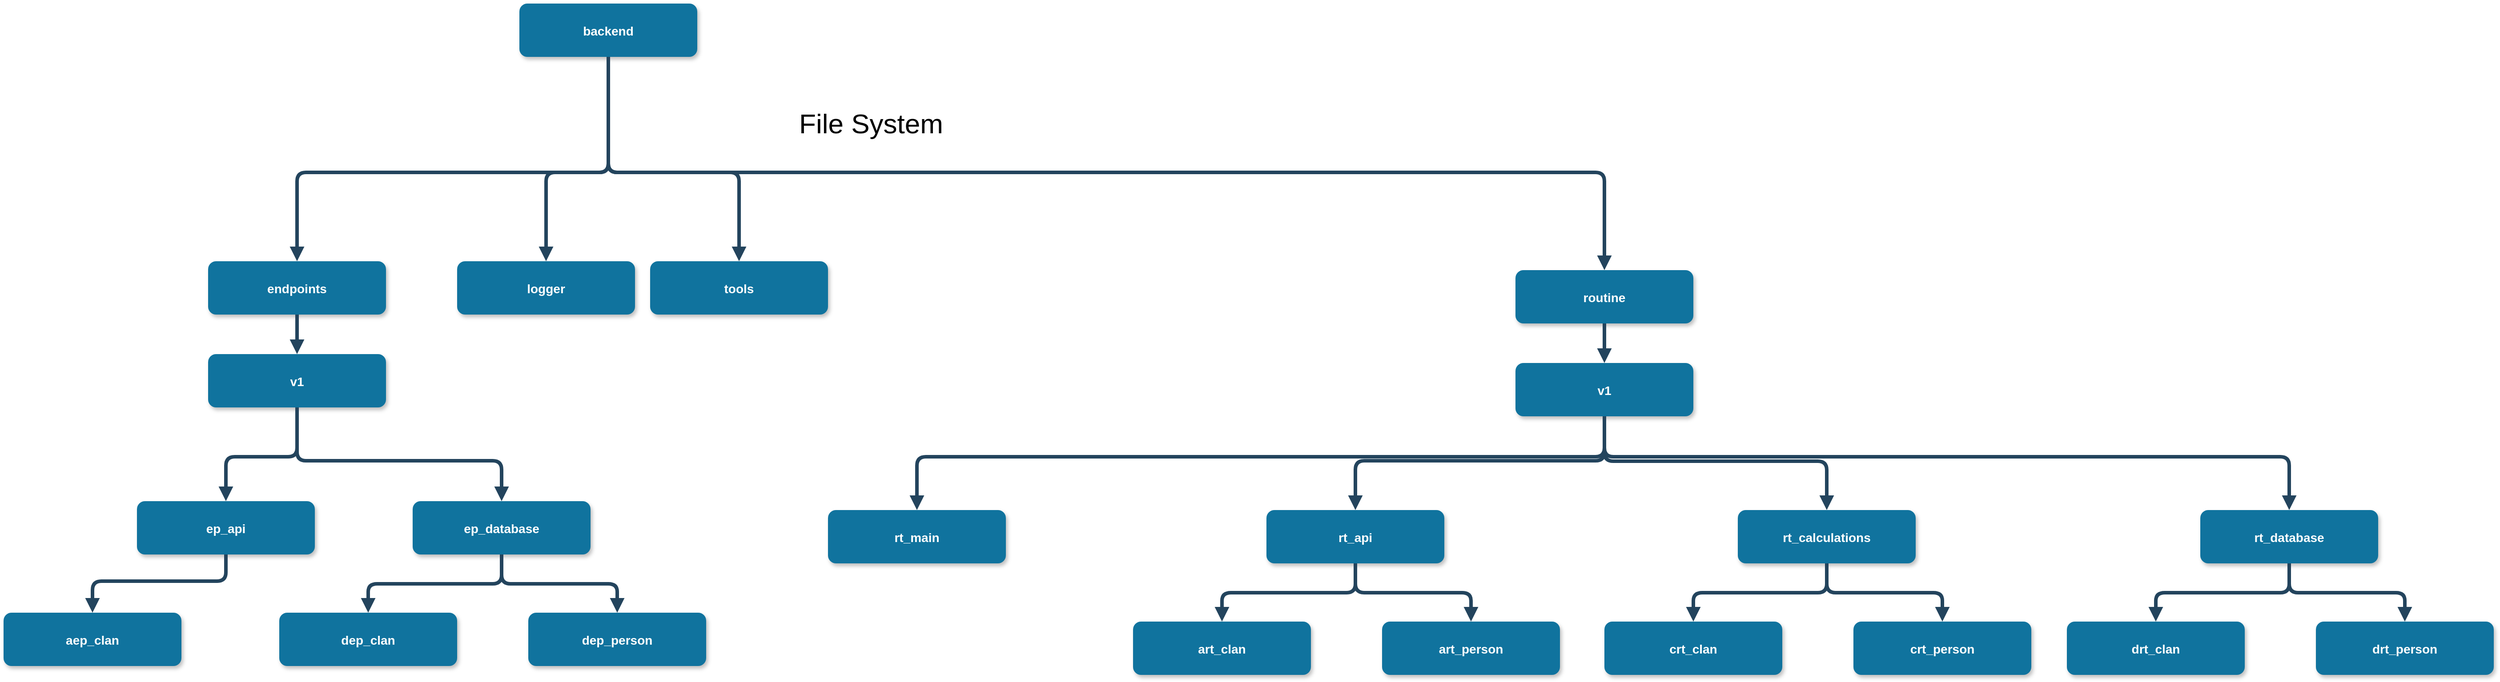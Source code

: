 <mxfile version="21.2.8" type="device">
  <diagram name="Page-1" id="97916047-d0de-89f5-080d-49f4d83e522f">
    <mxGraphModel dx="2600" dy="1680" grid="1" gridSize="10" guides="1" tooltips="1" connect="1" arrows="1" fold="1" page="1" pageScale="1.5" pageWidth="1169" pageHeight="827" background="none" math="0" shadow="0">
      <root>
        <mxCell id="0" />
        <mxCell id="1" parent="0" />
        <mxCell id="2" value="backend" style="rounded=1;fillColor=#10739E;strokeColor=none;shadow=1;gradientColor=none;fontStyle=1;fontColor=#FFFFFF;fontSize=14;" parent="1" vertex="1">
          <mxGeometry x="730" y="240" width="200" height="60" as="geometry" />
        </mxCell>
        <mxCell id="6" value="endpoints" style="rounded=1;fillColor=#10739E;strokeColor=none;shadow=1;gradientColor=none;fontStyle=1;fontColor=#FFFFFF;fontSize=14;" parent="1" vertex="1">
          <mxGeometry x="380" y="530" width="200" height="60" as="geometry" />
        </mxCell>
        <mxCell id="32" value="" style="edgeStyle=elbowEdgeStyle;elbow=vertical;strokeWidth=4;endArrow=block;endFill=1;fontStyle=1;strokeColor=#23445D;exitX=0.5;exitY=1;exitDx=0;exitDy=0;" parent="1" source="2" target="6" edge="1">
          <mxGeometry x="22" y="165.5" width="100" height="100" as="geometry">
            <mxPoint x="772" y="405.5" as="sourcePoint" />
            <mxPoint x="122" y="165.5" as="targetPoint" />
            <Array as="points">
              <mxPoint x="810" y="430" />
              <mxPoint x="670" y="430" />
              <mxPoint x="970" y="430" />
            </Array>
          </mxGeometry>
        </mxCell>
        <mxCell id="crBfl8uqIK3-YDZzxL5N-55" value="" style="edgeStyle=elbowEdgeStyle;elbow=vertical;strokeWidth=4;endArrow=block;endFill=1;fontStyle=1;strokeColor=#23445D;exitX=0.5;exitY=1;exitDx=0;exitDy=0;entryX=0.5;entryY=0;entryDx=0;entryDy=0;" parent="1" source="2" target="crBfl8uqIK3-YDZzxL5N-65" edge="1">
          <mxGeometry x="20" y="166" width="100" height="100" as="geometry">
            <mxPoint x="770" y="405.5" as="sourcePoint" />
            <mxPoint x="1720" y="460" as="targetPoint" />
            <Array as="points">
              <mxPoint x="1080" y="430" />
              <mxPoint x="980" y="429" />
            </Array>
          </mxGeometry>
        </mxCell>
        <mxCell id="crBfl8uqIK3-YDZzxL5N-57" value="v1" style="rounded=1;fillColor=#10739E;strokeColor=none;shadow=1;gradientColor=none;fontStyle=1;fontColor=#FFFFFF;fontSize=14;" parent="1" vertex="1">
          <mxGeometry x="380" y="634.5" width="200" height="60" as="geometry" />
        </mxCell>
        <mxCell id="crBfl8uqIK3-YDZzxL5N-58" value="ep_api" style="rounded=1;fillColor=#10739E;strokeColor=none;shadow=1;gradientColor=none;fontStyle=1;fontColor=#FFFFFF;fontSize=14;" parent="1" vertex="1">
          <mxGeometry x="300" y="800" width="200" height="60" as="geometry" />
        </mxCell>
        <mxCell id="crBfl8uqIK3-YDZzxL5N-59" value="ep_database" style="rounded=1;fillColor=#10739E;strokeColor=none;shadow=1;gradientColor=none;fontStyle=1;fontColor=#FFFFFF;fontSize=14;" parent="1" vertex="1">
          <mxGeometry x="610" y="800" width="200" height="60" as="geometry" />
        </mxCell>
        <mxCell id="crBfl8uqIK3-YDZzxL5N-60" value="" style="edgeStyle=elbowEdgeStyle;elbow=vertical;strokeWidth=4;endArrow=block;endFill=1;fontStyle=1;strokeColor=#23445D;exitX=0.5;exitY=1;exitDx=0;exitDy=0;entryX=0.5;entryY=0;entryDx=0;entryDy=0;" parent="1" source="crBfl8uqIK3-YDZzxL5N-57" target="crBfl8uqIK3-YDZzxL5N-59" edge="1">
          <mxGeometry x="-372" y="804.5" width="100" height="100" as="geometry">
            <mxPoint x="380" y="904.5" as="sourcePoint" />
            <mxPoint x="1328" y="1098.5" as="targetPoint" />
            <Array as="points">
              <mxPoint x="720" y="754.5" />
            </Array>
          </mxGeometry>
        </mxCell>
        <mxCell id="crBfl8uqIK3-YDZzxL5N-61" value="" style="edgeStyle=elbowEdgeStyle;elbow=vertical;strokeWidth=4;endArrow=block;endFill=1;fontStyle=1;strokeColor=#23445D;exitX=0.5;exitY=1;exitDx=0;exitDy=0;entryX=0.5;entryY=0;entryDx=0;entryDy=0;" parent="1" source="crBfl8uqIK3-YDZzxL5N-57" target="crBfl8uqIK3-YDZzxL5N-58" edge="1">
          <mxGeometry x="-362" y="814.5" width="100" height="100" as="geometry">
            <mxPoint x="710" y="714.5" as="sourcePoint" />
            <mxPoint x="920" y="804.5" as="targetPoint" />
            <Array as="points">
              <mxPoint x="390" y="750" />
              <mxPoint x="470" y="750" />
              <mxPoint x="660" y="754.5" />
              <mxPoint x="730" y="764.5" />
            </Array>
          </mxGeometry>
        </mxCell>
        <mxCell id="crBfl8uqIK3-YDZzxL5N-62" value="aep_clan" style="rounded=1;fillColor=#10739E;strokeColor=none;shadow=1;gradientColor=none;fontStyle=1;fontColor=#FFFFFF;fontSize=14;" parent="1" vertex="1">
          <mxGeometry x="150" y="925.5" width="200" height="60" as="geometry" />
        </mxCell>
        <mxCell id="crBfl8uqIK3-YDZzxL5N-64" value="" style="edgeStyle=elbowEdgeStyle;elbow=vertical;strokeWidth=4;endArrow=block;endFill=1;fontStyle=1;strokeColor=#23445D;exitX=0.5;exitY=1;exitDx=0;exitDy=0;entryX=0.5;entryY=0;entryDx=0;entryDy=0;" parent="1" source="crBfl8uqIK3-YDZzxL5N-58" target="crBfl8uqIK3-YDZzxL5N-62" edge="1">
          <mxGeometry x="-412" y="994.5" width="100" height="100" as="geometry">
            <mxPoint x="650" y="884.5" as="sourcePoint" />
            <mxPoint x="440" y="974.5" as="targetPoint" />
            <Array as="points">
              <mxPoint x="290" y="890" />
              <mxPoint x="680" y="944.5" />
            </Array>
          </mxGeometry>
        </mxCell>
        <mxCell id="crBfl8uqIK3-YDZzxL5N-65" value="routine" style="rounded=1;fillColor=#10739E;strokeColor=none;shadow=1;gradientColor=none;fontStyle=1;fontColor=#FFFFFF;fontSize=14;" parent="1" vertex="1">
          <mxGeometry x="1850" y="540" width="200" height="60" as="geometry" />
        </mxCell>
        <mxCell id="crBfl8uqIK3-YDZzxL5N-66" value="" style="edgeStyle=elbowEdgeStyle;elbow=vertical;strokeWidth=4;endArrow=block;endFill=1;fontStyle=1;strokeColor=#23445D;exitX=0.5;exitY=1;exitDx=0;exitDy=0;entryX=0.5;entryY=0;entryDx=0;entryDy=0;" parent="1" source="6" target="crBfl8uqIK3-YDZzxL5N-57" edge="1">
          <mxGeometry x="-582" y="804.5" width="100" height="100" as="geometry">
            <mxPoint x="490" y="704.5" as="sourcePoint" />
            <mxPoint x="700" y="794.5" as="targetPoint" />
            <Array as="points" />
          </mxGeometry>
        </mxCell>
        <mxCell id="crBfl8uqIK3-YDZzxL5N-67" value="v1" style="rounded=1;fillColor=#10739E;strokeColor=none;shadow=1;gradientColor=none;fontStyle=1;fontColor=#FFFFFF;fontSize=14;" parent="1" vertex="1">
          <mxGeometry x="1850" y="644.5" width="200" height="60" as="geometry" />
        </mxCell>
        <mxCell id="crBfl8uqIK3-YDZzxL5N-68" value="" style="edgeStyle=elbowEdgeStyle;elbow=vertical;strokeWidth=4;endArrow=block;endFill=1;fontStyle=1;strokeColor=#23445D;exitX=0.5;exitY=1;exitDx=0;exitDy=0;entryX=0.5;entryY=0;entryDx=0;entryDy=0;" parent="1" source="crBfl8uqIK3-YDZzxL5N-65" target="crBfl8uqIK3-YDZzxL5N-67" edge="1">
          <mxGeometry x="188" y="824.5" width="100" height="100" as="geometry">
            <mxPoint x="1250" y="610.5" as="sourcePoint" />
            <mxPoint x="1250" y="654.5" as="targetPoint" />
            <Array as="points" />
          </mxGeometry>
        </mxCell>
        <mxCell id="crBfl8uqIK3-YDZzxL5N-69" value="rt_api" style="rounded=1;fillColor=#10739E;strokeColor=none;shadow=1;gradientColor=none;fontStyle=1;fontColor=#FFFFFF;fontSize=14;" parent="1" vertex="1">
          <mxGeometry x="1570" y="810" width="200" height="60" as="geometry" />
        </mxCell>
        <mxCell id="crBfl8uqIK3-YDZzxL5N-71" value="rt_calculations" style="rounded=1;fillColor=#10739E;strokeColor=none;shadow=1;gradientColor=none;fontStyle=1;fontColor=#FFFFFF;fontSize=14;" parent="1" vertex="1">
          <mxGeometry x="2100" y="810" width="200" height="60" as="geometry" />
        </mxCell>
        <mxCell id="crBfl8uqIK3-YDZzxL5N-72" value="" style="edgeStyle=elbowEdgeStyle;elbow=vertical;strokeWidth=4;endArrow=block;endFill=1;fontStyle=1;strokeColor=#23445D;exitX=0.5;exitY=1;exitDx=0;exitDy=0;entryX=0.5;entryY=0;entryDx=0;entryDy=0;" parent="1" source="crBfl8uqIK3-YDZzxL5N-67" target="crBfl8uqIK3-YDZzxL5N-71" edge="1">
          <mxGeometry x="78" y="814.5" width="100" height="100" as="geometry">
            <mxPoint x="1150" y="714.5" as="sourcePoint" />
            <mxPoint x="1360" y="804.5" as="targetPoint" />
            <Array as="points">
              <mxPoint x="1960" y="755" />
              <mxPoint x="1990" y="754.5" />
              <mxPoint x="1990" y="724.5" />
            </Array>
          </mxGeometry>
        </mxCell>
        <mxCell id="crBfl8uqIK3-YDZzxL5N-73" value="" style="edgeStyle=elbowEdgeStyle;elbow=vertical;strokeWidth=4;endArrow=block;endFill=1;fontStyle=1;strokeColor=#23445D;exitX=0.5;exitY=1;exitDx=0;exitDy=0;entryX=0.5;entryY=0;entryDx=0;entryDy=0;" parent="1" source="crBfl8uqIK3-YDZzxL5N-67" target="crBfl8uqIK3-YDZzxL5N-69" edge="1">
          <mxGeometry x="88" y="824.5" width="100" height="100" as="geometry">
            <mxPoint x="1860" y="714.5" as="sourcePoint" />
            <mxPoint x="2050" y="804.5" as="targetPoint" />
            <Array as="points">
              <mxPoint x="1820" y="754.5" />
              <mxPoint x="2000" y="734.5" />
            </Array>
          </mxGeometry>
        </mxCell>
        <mxCell id="crBfl8uqIK3-YDZzxL5N-75" value="" style="shape=image;verticalLabelPosition=bottom;labelBackgroundColor=default;verticalAlign=top;aspect=fixed;imageAspect=0;image=https://user-images.githubusercontent.com/727262/40395108-6bcc327a-5e1e-11e8-9f76-3917983b8563.png;" parent="1" vertex="1">
          <mxGeometry x="840" y="270" width="214.92" height="190" as="geometry" />
        </mxCell>
        <mxCell id="crBfl8uqIK3-YDZzxL5N-77" value="&lt;font style=&quot;font-size: 31px;&quot;&gt;File System&lt;/font&gt;" style="text;html=1;align=center;verticalAlign=middle;resizable=0;points=[];autosize=1;strokeColor=none;fillColor=none;" parent="1" vertex="1">
          <mxGeometry x="1030" y="350" width="190" height="50" as="geometry" />
        </mxCell>
        <mxCell id="crBfl8uqIK3-YDZzxL5N-79" value="logger" style="rounded=1;fillColor=#10739E;strokeColor=none;shadow=1;gradientColor=none;fontStyle=1;fontColor=#FFFFFF;fontSize=14;" parent="1" vertex="1">
          <mxGeometry x="660" y="530" width="200" height="60" as="geometry" />
        </mxCell>
        <mxCell id="crBfl8uqIK3-YDZzxL5N-80" value="" style="edgeStyle=elbowEdgeStyle;elbow=vertical;strokeWidth=4;endArrow=block;endFill=1;fontStyle=1;strokeColor=#23445D;exitX=0.5;exitY=1;exitDx=0;exitDy=0;entryX=0.5;entryY=0;entryDx=0;entryDy=0;" parent="1" source="2" target="crBfl8uqIK3-YDZzxL5N-79" edge="1">
          <mxGeometry x="30" y="176" width="100" height="100" as="geometry">
            <mxPoint x="782" y="276" as="sourcePoint" />
            <mxPoint x="1150" y="530" as="targetPoint" />
            <Array as="points">
              <mxPoint x="830" y="430" />
              <mxPoint x="1210" y="430" />
              <mxPoint x="990" y="439" />
            </Array>
          </mxGeometry>
        </mxCell>
        <mxCell id="crBfl8uqIK3-YDZzxL5N-97" value="dep_clan" style="rounded=1;fillColor=#10739E;strokeColor=none;shadow=1;gradientColor=none;fontStyle=1;fontColor=#FFFFFF;fontSize=14;" parent="1" vertex="1">
          <mxGeometry x="460" y="925.5" width="200" height="60" as="geometry" />
        </mxCell>
        <mxCell id="crBfl8uqIK3-YDZzxL5N-98" value="dep_person" style="rounded=1;fillColor=#10739E;strokeColor=none;shadow=1;gradientColor=none;fontStyle=1;fontColor=#FFFFFF;fontSize=14;" parent="1" vertex="1">
          <mxGeometry x="740" y="925.5" width="200" height="60" as="geometry" />
        </mxCell>
        <mxCell id="crBfl8uqIK3-YDZzxL5N-99" value="" style="edgeStyle=elbowEdgeStyle;elbow=vertical;strokeWidth=4;endArrow=block;endFill=1;fontStyle=1;strokeColor=#23445D;exitX=0.5;exitY=1;exitDx=0;exitDy=0;entryX=0.5;entryY=0;entryDx=0;entryDy=0;" parent="1" source="crBfl8uqIK3-YDZzxL5N-59" target="crBfl8uqIK3-YDZzxL5N-98" edge="1">
          <mxGeometry x="-522" y="820" width="100" height="100" as="geometry">
            <mxPoint x="550" y="720.5" as="sourcePoint" />
            <mxPoint x="720" y="810.5" as="targetPoint" />
            <Array as="points" />
          </mxGeometry>
        </mxCell>
        <mxCell id="crBfl8uqIK3-YDZzxL5N-100" value="" style="edgeStyle=elbowEdgeStyle;elbow=vertical;strokeWidth=4;endArrow=block;endFill=1;fontStyle=1;strokeColor=#23445D;exitX=0.5;exitY=1;exitDx=0;exitDy=0;" parent="1" source="crBfl8uqIK3-YDZzxL5N-59" target="crBfl8uqIK3-YDZzxL5N-97" edge="1">
          <mxGeometry x="-512" y="830" width="100" height="100" as="geometry">
            <mxPoint x="720" y="870.5" as="sourcePoint" />
            <mxPoint x="860" y="915.5" as="targetPoint" />
            <Array as="points" />
          </mxGeometry>
        </mxCell>
        <mxCell id="sljdsu7152MiVo1gnj1H-32" value="" style="edgeStyle=elbowEdgeStyle;elbow=vertical;strokeWidth=4;endArrow=block;endFill=1;fontStyle=1;strokeColor=#23445D;exitX=0.5;exitY=1;exitDx=0;exitDy=0;entryX=0.5;entryY=0;entryDx=0;entryDy=0;" parent="1" source="2" target="sljdsu7152MiVo1gnj1H-33" edge="1">
          <mxGeometry x="40" y="186" width="100" height="100" as="geometry">
            <mxPoint x="1150" y="300" as="sourcePoint" />
            <mxPoint x="2460" y="470" as="targetPoint" />
            <Array as="points">
              <mxPoint x="840" y="430" />
              <mxPoint x="1130" y="430" />
              <mxPoint x="1940" y="430" />
              <mxPoint x="1220" y="440" />
              <mxPoint x="1000" y="449" />
            </Array>
          </mxGeometry>
        </mxCell>
        <mxCell id="sljdsu7152MiVo1gnj1H-33" value="tools" style="rounded=1;fillColor=#10739E;strokeColor=none;shadow=1;gradientColor=none;fontStyle=1;fontColor=#FFFFFF;fontSize=14;" parent="1" vertex="1">
          <mxGeometry x="877" y="530" width="200" height="60" as="geometry" />
        </mxCell>
        <mxCell id="MCm9tMAT7_H-05nj-eDJ-32" value="rt_main" style="rounded=1;fillColor=#10739E;strokeColor=none;shadow=1;gradientColor=none;fontStyle=1;fontColor=#FFFFFF;fontSize=14;" vertex="1" parent="1">
          <mxGeometry x="1077" y="810" width="200" height="60" as="geometry" />
        </mxCell>
        <mxCell id="MCm9tMAT7_H-05nj-eDJ-33" value="rt_database" style="rounded=1;fillColor=#10739E;strokeColor=none;shadow=1;gradientColor=none;fontStyle=1;fontColor=#FFFFFF;fontSize=14;" vertex="1" parent="1">
          <mxGeometry x="2620" y="810" width="200" height="60" as="geometry" />
        </mxCell>
        <mxCell id="MCm9tMAT7_H-05nj-eDJ-34" value="" style="edgeStyle=elbowEdgeStyle;elbow=vertical;strokeWidth=4;endArrow=block;endFill=1;fontStyle=1;strokeColor=#23445D;entryX=0.5;entryY=0;entryDx=0;entryDy=0;exitX=0.5;exitY=1;exitDx=0;exitDy=0;" edge="1" parent="1" source="crBfl8uqIK3-YDZzxL5N-67" target="MCm9tMAT7_H-05nj-eDJ-32">
          <mxGeometry x="98" y="834.5" width="100" height="100" as="geometry">
            <mxPoint x="1670" y="720" as="sourcePoint" />
            <mxPoint x="1690" y="805" as="targetPoint" />
            <Array as="points">
              <mxPoint x="1490" y="750" />
              <mxPoint x="2010" y="744.5" />
            </Array>
          </mxGeometry>
        </mxCell>
        <mxCell id="MCm9tMAT7_H-05nj-eDJ-35" value="" style="edgeStyle=elbowEdgeStyle;elbow=vertical;strokeWidth=4;endArrow=block;endFill=1;fontStyle=1;strokeColor=#23445D;exitX=0.5;exitY=1;exitDx=0;exitDy=0;" edge="1" parent="1" source="crBfl8uqIK3-YDZzxL5N-67" target="MCm9tMAT7_H-05nj-eDJ-33">
          <mxGeometry x="108" y="844.5" width="100" height="100" as="geometry">
            <mxPoint x="1870" y="725" as="sourcePoint" />
            <mxPoint x="1700" y="815" as="targetPoint" />
            <Array as="points">
              <mxPoint x="2110" y="750" />
              <mxPoint x="2020" y="754.5" />
            </Array>
          </mxGeometry>
        </mxCell>
        <mxCell id="MCm9tMAT7_H-05nj-eDJ-40" value="art_clan" style="rounded=1;fillColor=#10739E;strokeColor=none;shadow=1;gradientColor=none;fontStyle=1;fontColor=#FFFFFF;fontSize=14;" vertex="1" parent="1">
          <mxGeometry x="1420" y="935.5" width="200" height="60" as="geometry" />
        </mxCell>
        <mxCell id="MCm9tMAT7_H-05nj-eDJ-41" value="art_person" style="rounded=1;fillColor=#10739E;strokeColor=none;shadow=1;gradientColor=none;fontStyle=1;fontColor=#FFFFFF;fontSize=14;" vertex="1" parent="1">
          <mxGeometry x="1700" y="935.5" width="200" height="60" as="geometry" />
        </mxCell>
        <mxCell id="MCm9tMAT7_H-05nj-eDJ-42" value="" style="edgeStyle=elbowEdgeStyle;elbow=vertical;strokeWidth=4;endArrow=block;endFill=1;fontStyle=1;strokeColor=#23445D;exitX=0.5;exitY=1;exitDx=0;exitDy=0;entryX=0.5;entryY=0;entryDx=0;entryDy=0;" edge="1" parent="1" target="MCm9tMAT7_H-05nj-eDJ-41">
          <mxGeometry x="438" y="830" width="100" height="100" as="geometry">
            <mxPoint x="1670" y="870" as="sourcePoint" />
            <mxPoint x="1680" y="820.5" as="targetPoint" />
            <Array as="points" />
          </mxGeometry>
        </mxCell>
        <mxCell id="MCm9tMAT7_H-05nj-eDJ-43" value="" style="edgeStyle=elbowEdgeStyle;elbow=vertical;strokeWidth=4;endArrow=block;endFill=1;fontStyle=1;strokeColor=#23445D;exitX=0.5;exitY=1;exitDx=0;exitDy=0;" edge="1" parent="1" target="MCm9tMAT7_H-05nj-eDJ-40">
          <mxGeometry x="448" y="840" width="100" height="100" as="geometry">
            <mxPoint x="1670" y="870" as="sourcePoint" />
            <mxPoint x="1820" y="925.5" as="targetPoint" />
            <Array as="points" />
          </mxGeometry>
        </mxCell>
        <mxCell id="MCm9tMAT7_H-05nj-eDJ-44" value="drt_clan" style="rounded=1;fillColor=#10739E;strokeColor=none;shadow=1;gradientColor=none;fontStyle=1;fontColor=#FFFFFF;fontSize=14;" vertex="1" parent="1">
          <mxGeometry x="2470" y="935.5" width="200" height="60" as="geometry" />
        </mxCell>
        <mxCell id="MCm9tMAT7_H-05nj-eDJ-45" value="drt_person" style="rounded=1;fillColor=#10739E;strokeColor=none;shadow=1;gradientColor=none;fontStyle=1;fontColor=#FFFFFF;fontSize=14;" vertex="1" parent="1">
          <mxGeometry x="2750" y="935.5" width="200" height="60" as="geometry" />
        </mxCell>
        <mxCell id="MCm9tMAT7_H-05nj-eDJ-46" value="" style="edgeStyle=elbowEdgeStyle;elbow=vertical;strokeWidth=4;endArrow=block;endFill=1;fontStyle=1;strokeColor=#23445D;exitX=0.5;exitY=1;exitDx=0;exitDy=0;entryX=0.5;entryY=0;entryDx=0;entryDy=0;" edge="1" parent="1" target="MCm9tMAT7_H-05nj-eDJ-45">
          <mxGeometry x="1488" y="830" width="100" height="100" as="geometry">
            <mxPoint x="2720" y="870" as="sourcePoint" />
            <mxPoint x="2730" y="820.5" as="targetPoint" />
            <Array as="points" />
          </mxGeometry>
        </mxCell>
        <mxCell id="MCm9tMAT7_H-05nj-eDJ-47" value="" style="edgeStyle=elbowEdgeStyle;elbow=vertical;strokeWidth=4;endArrow=block;endFill=1;fontStyle=1;strokeColor=#23445D;exitX=0.5;exitY=1;exitDx=0;exitDy=0;" edge="1" parent="1" target="MCm9tMAT7_H-05nj-eDJ-44">
          <mxGeometry x="1498" y="840" width="100" height="100" as="geometry">
            <mxPoint x="2720" y="870" as="sourcePoint" />
            <mxPoint x="2870" y="925.5" as="targetPoint" />
            <Array as="points" />
          </mxGeometry>
        </mxCell>
        <mxCell id="MCm9tMAT7_H-05nj-eDJ-52" value="crt_clan" style="rounded=1;fillColor=#10739E;strokeColor=none;shadow=1;gradientColor=none;fontStyle=1;fontColor=#FFFFFF;fontSize=14;" vertex="1" parent="1">
          <mxGeometry x="1950" y="935.5" width="200" height="60" as="geometry" />
        </mxCell>
        <mxCell id="MCm9tMAT7_H-05nj-eDJ-53" value="crt_person" style="rounded=1;fillColor=#10739E;strokeColor=none;shadow=1;gradientColor=none;fontStyle=1;fontColor=#FFFFFF;fontSize=14;" vertex="1" parent="1">
          <mxGeometry x="2230" y="935.5" width="200" height="60" as="geometry" />
        </mxCell>
        <mxCell id="MCm9tMAT7_H-05nj-eDJ-54" value="" style="edgeStyle=elbowEdgeStyle;elbow=vertical;strokeWidth=4;endArrow=block;endFill=1;fontStyle=1;strokeColor=#23445D;exitX=0.5;exitY=1;exitDx=0;exitDy=0;entryX=0.5;entryY=0;entryDx=0;entryDy=0;" edge="1" parent="1" target="MCm9tMAT7_H-05nj-eDJ-53">
          <mxGeometry x="968" y="830" width="100" height="100" as="geometry">
            <mxPoint x="2200" y="870" as="sourcePoint" />
            <mxPoint x="2210" y="820.5" as="targetPoint" />
            <Array as="points" />
          </mxGeometry>
        </mxCell>
        <mxCell id="MCm9tMAT7_H-05nj-eDJ-55" value="" style="edgeStyle=elbowEdgeStyle;elbow=vertical;strokeWidth=4;endArrow=block;endFill=1;fontStyle=1;strokeColor=#23445D;exitX=0.5;exitY=1;exitDx=0;exitDy=0;" edge="1" parent="1" target="MCm9tMAT7_H-05nj-eDJ-52">
          <mxGeometry x="978" y="840" width="100" height="100" as="geometry">
            <mxPoint x="2200" y="870" as="sourcePoint" />
            <mxPoint x="2350" y="925.5" as="targetPoint" />
            <Array as="points" />
          </mxGeometry>
        </mxCell>
      </root>
    </mxGraphModel>
  </diagram>
</mxfile>

